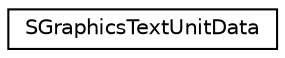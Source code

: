 digraph "类继承关系图"
{
  edge [fontname="Helvetica",fontsize="10",labelfontname="Helvetica",labelfontsize="10"];
  node [fontname="Helvetica",fontsize="10",shape=record];
  rankdir="LR";
  Node0 [label="SGraphicsTextUnitData",height=0.2,width=0.4,color="black", fillcolor="white", style="filled",URL="$struct_s_graphics_text_unit_data.html"];
}
